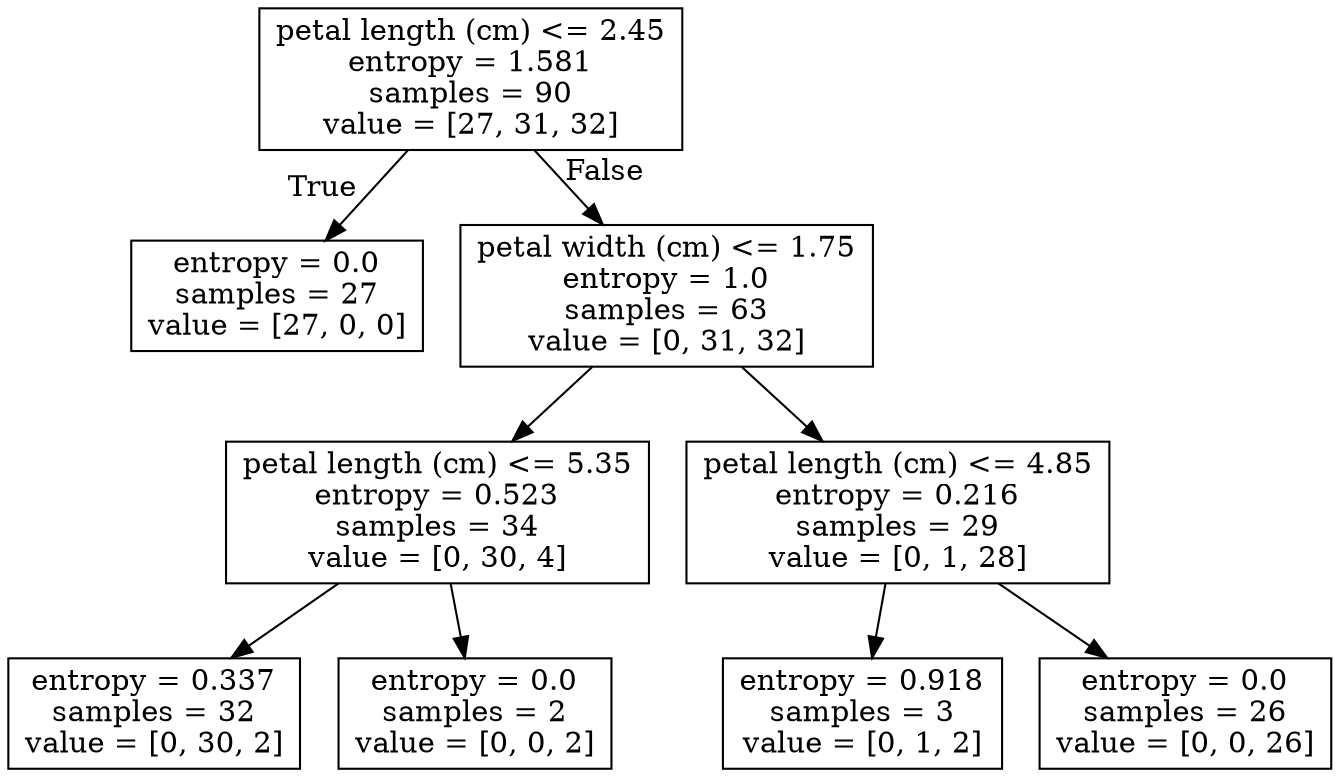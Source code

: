 digraph Tree {
node [shape=box] ;
0 [label="petal length (cm) <= 2.45\nentropy = 1.581\nsamples = 90\nvalue = [27, 31, 32]"] ;
1 [label="entropy = 0.0\nsamples = 27\nvalue = [27, 0, 0]"] ;
0 -> 1 [labeldistance=2.5, labelangle=45, headlabel="True"] ;
2 [label="petal width (cm) <= 1.75\nentropy = 1.0\nsamples = 63\nvalue = [0, 31, 32]"] ;
0 -> 2 [labeldistance=2.5, labelangle=-45, headlabel="False"] ;
3 [label="petal length (cm) <= 5.35\nentropy = 0.523\nsamples = 34\nvalue = [0, 30, 4]"] ;
2 -> 3 ;
4 [label="entropy = 0.337\nsamples = 32\nvalue = [0, 30, 2]"] ;
3 -> 4 ;
5 [label="entropy = 0.0\nsamples = 2\nvalue = [0, 0, 2]"] ;
3 -> 5 ;
6 [label="petal length (cm) <= 4.85\nentropy = 0.216\nsamples = 29\nvalue = [0, 1, 28]"] ;
2 -> 6 ;
7 [label="entropy = 0.918\nsamples = 3\nvalue = [0, 1, 2]"] ;
6 -> 7 ;
8 [label="entropy = 0.0\nsamples = 26\nvalue = [0, 0, 26]"] ;
6 -> 8 ;
}